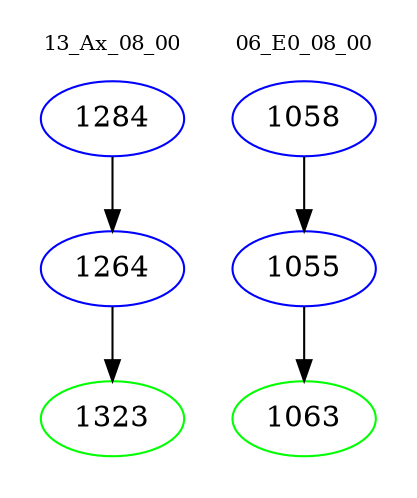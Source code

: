 digraph{
subgraph cluster_0 {
color = white
label = "13_Ax_08_00";
fontsize=10;
T0_1284 [label="1284", color="blue"]
T0_1284 -> T0_1264 [color="black"]
T0_1264 [label="1264", color="blue"]
T0_1264 -> T0_1323 [color="black"]
T0_1323 [label="1323", color="green"]
}
subgraph cluster_1 {
color = white
label = "06_E0_08_00";
fontsize=10;
T1_1058 [label="1058", color="blue"]
T1_1058 -> T1_1055 [color="black"]
T1_1055 [label="1055", color="blue"]
T1_1055 -> T1_1063 [color="black"]
T1_1063 [label="1063", color="green"]
}
}
